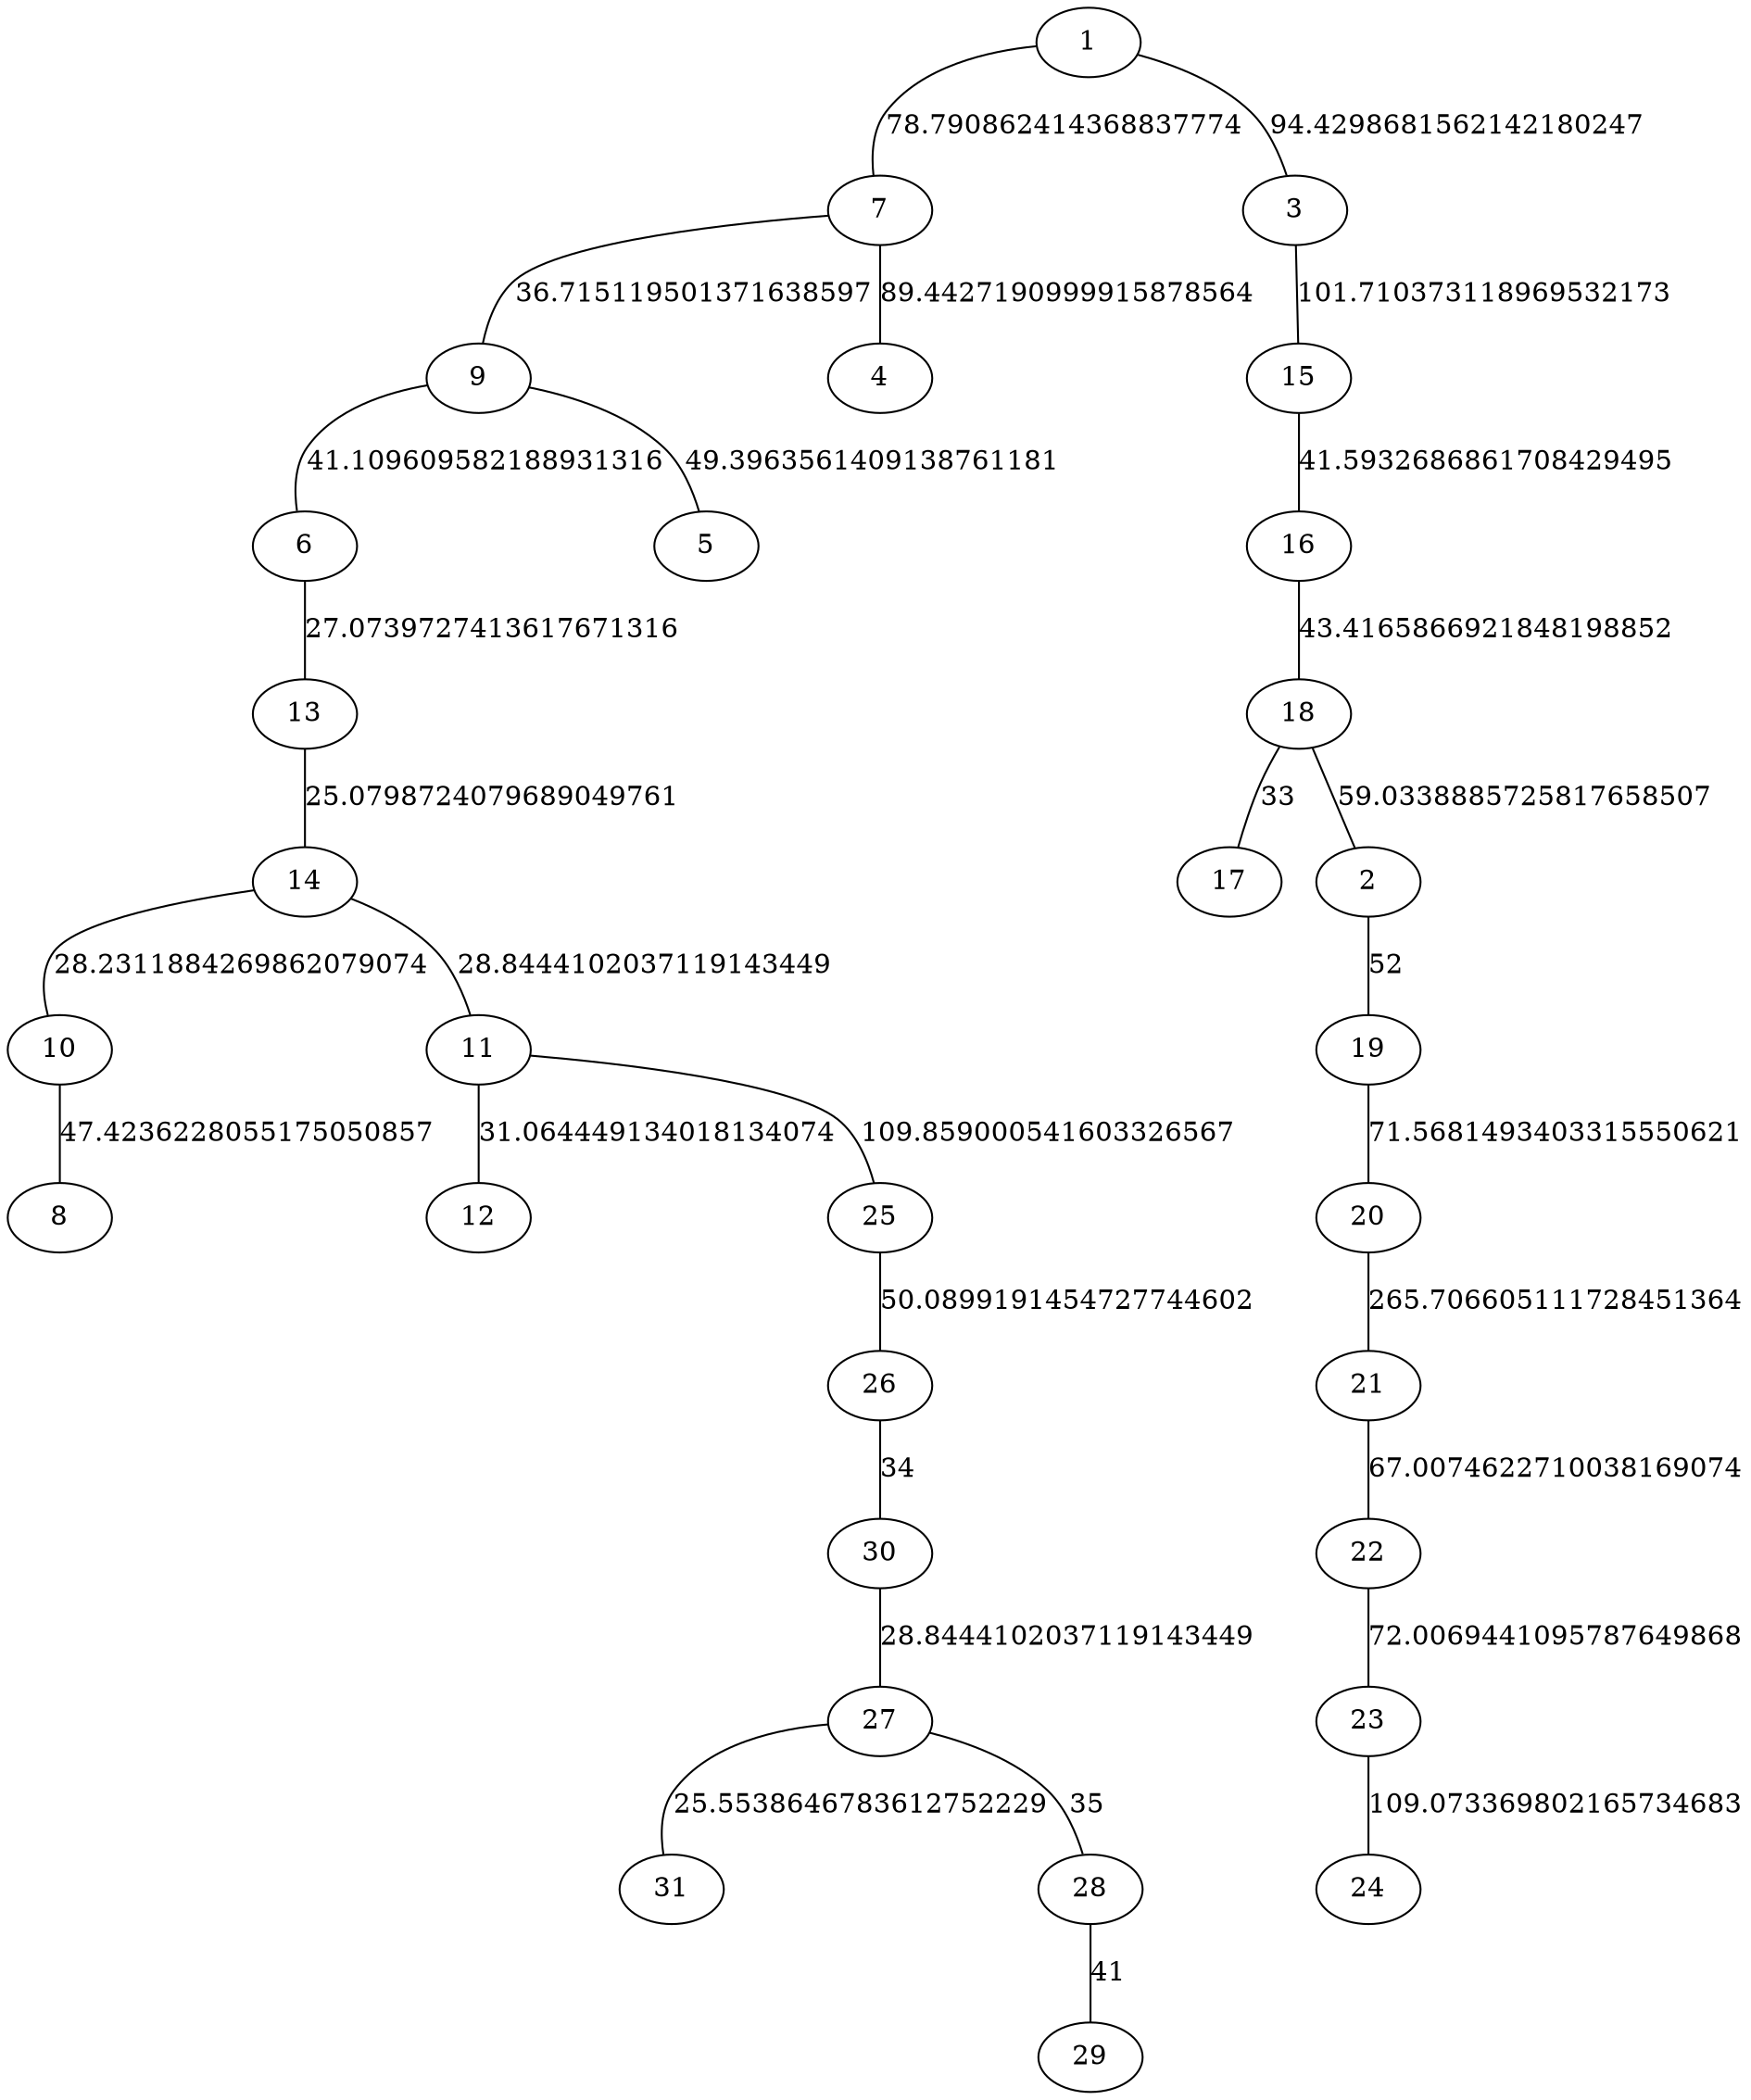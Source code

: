 graph {
"1" -- "7" [label="78.790862414368837774"]
"7" -- "9" [label="36.715119501371638597"]
"9" -- "6" [label="41.109609582188931316"]
"6" -- "13" [label="27.0739727413617671316"]
"13" -- "14" [label="25.0798724079689049761"]
"14" -- "10" [label="28.2311884269862079074"]
"14" -- "11" [label="28.8444102037119143449"]
"11" -- "12" [label="31.064449134018134074"]
"10" -- "8" [label="47.4236228055175050857"]
"9" -- "5" [label="49.3963561409138761181"]
"7" -- "4" [label="89.4427190999915878564"]
"1" -- "3" [label="94.4298681562142180247"]
"3" -- "15" [label="101.710373118969532173"]
"15" -- "16" [label="41.5932686861708429495"]
"16" -- "18" [label="43.4165866921848198852"]
"18" -- "17" [label="33"]
"18" -- "2" [label="59.0338885725817658507"]
"2" -- "19" [label="52"]
"19" -- "20" [label="71.5681493403315550621"]
"11" -- "25" [label="109.859000541603326567"]
"25" -- "26" [label="50.0899191454727744602"]
"26" -- "30" [label="34"]
"30" -- "27" [label="28.8444102037119143449"]
"27" -- "31" [label="25.5538646783612752229"]
"27" -- "28" [label="35"]
"28" -- "29" [label="41"]
"20" -- "21" [label="265.706605111728451364"]
"21" -- "22" [label="67.0074622710038169074"]
"22" -- "23" [label="72.0069441095787649868"]
"23" -- "24" [label="109.073369802165734683"]
}